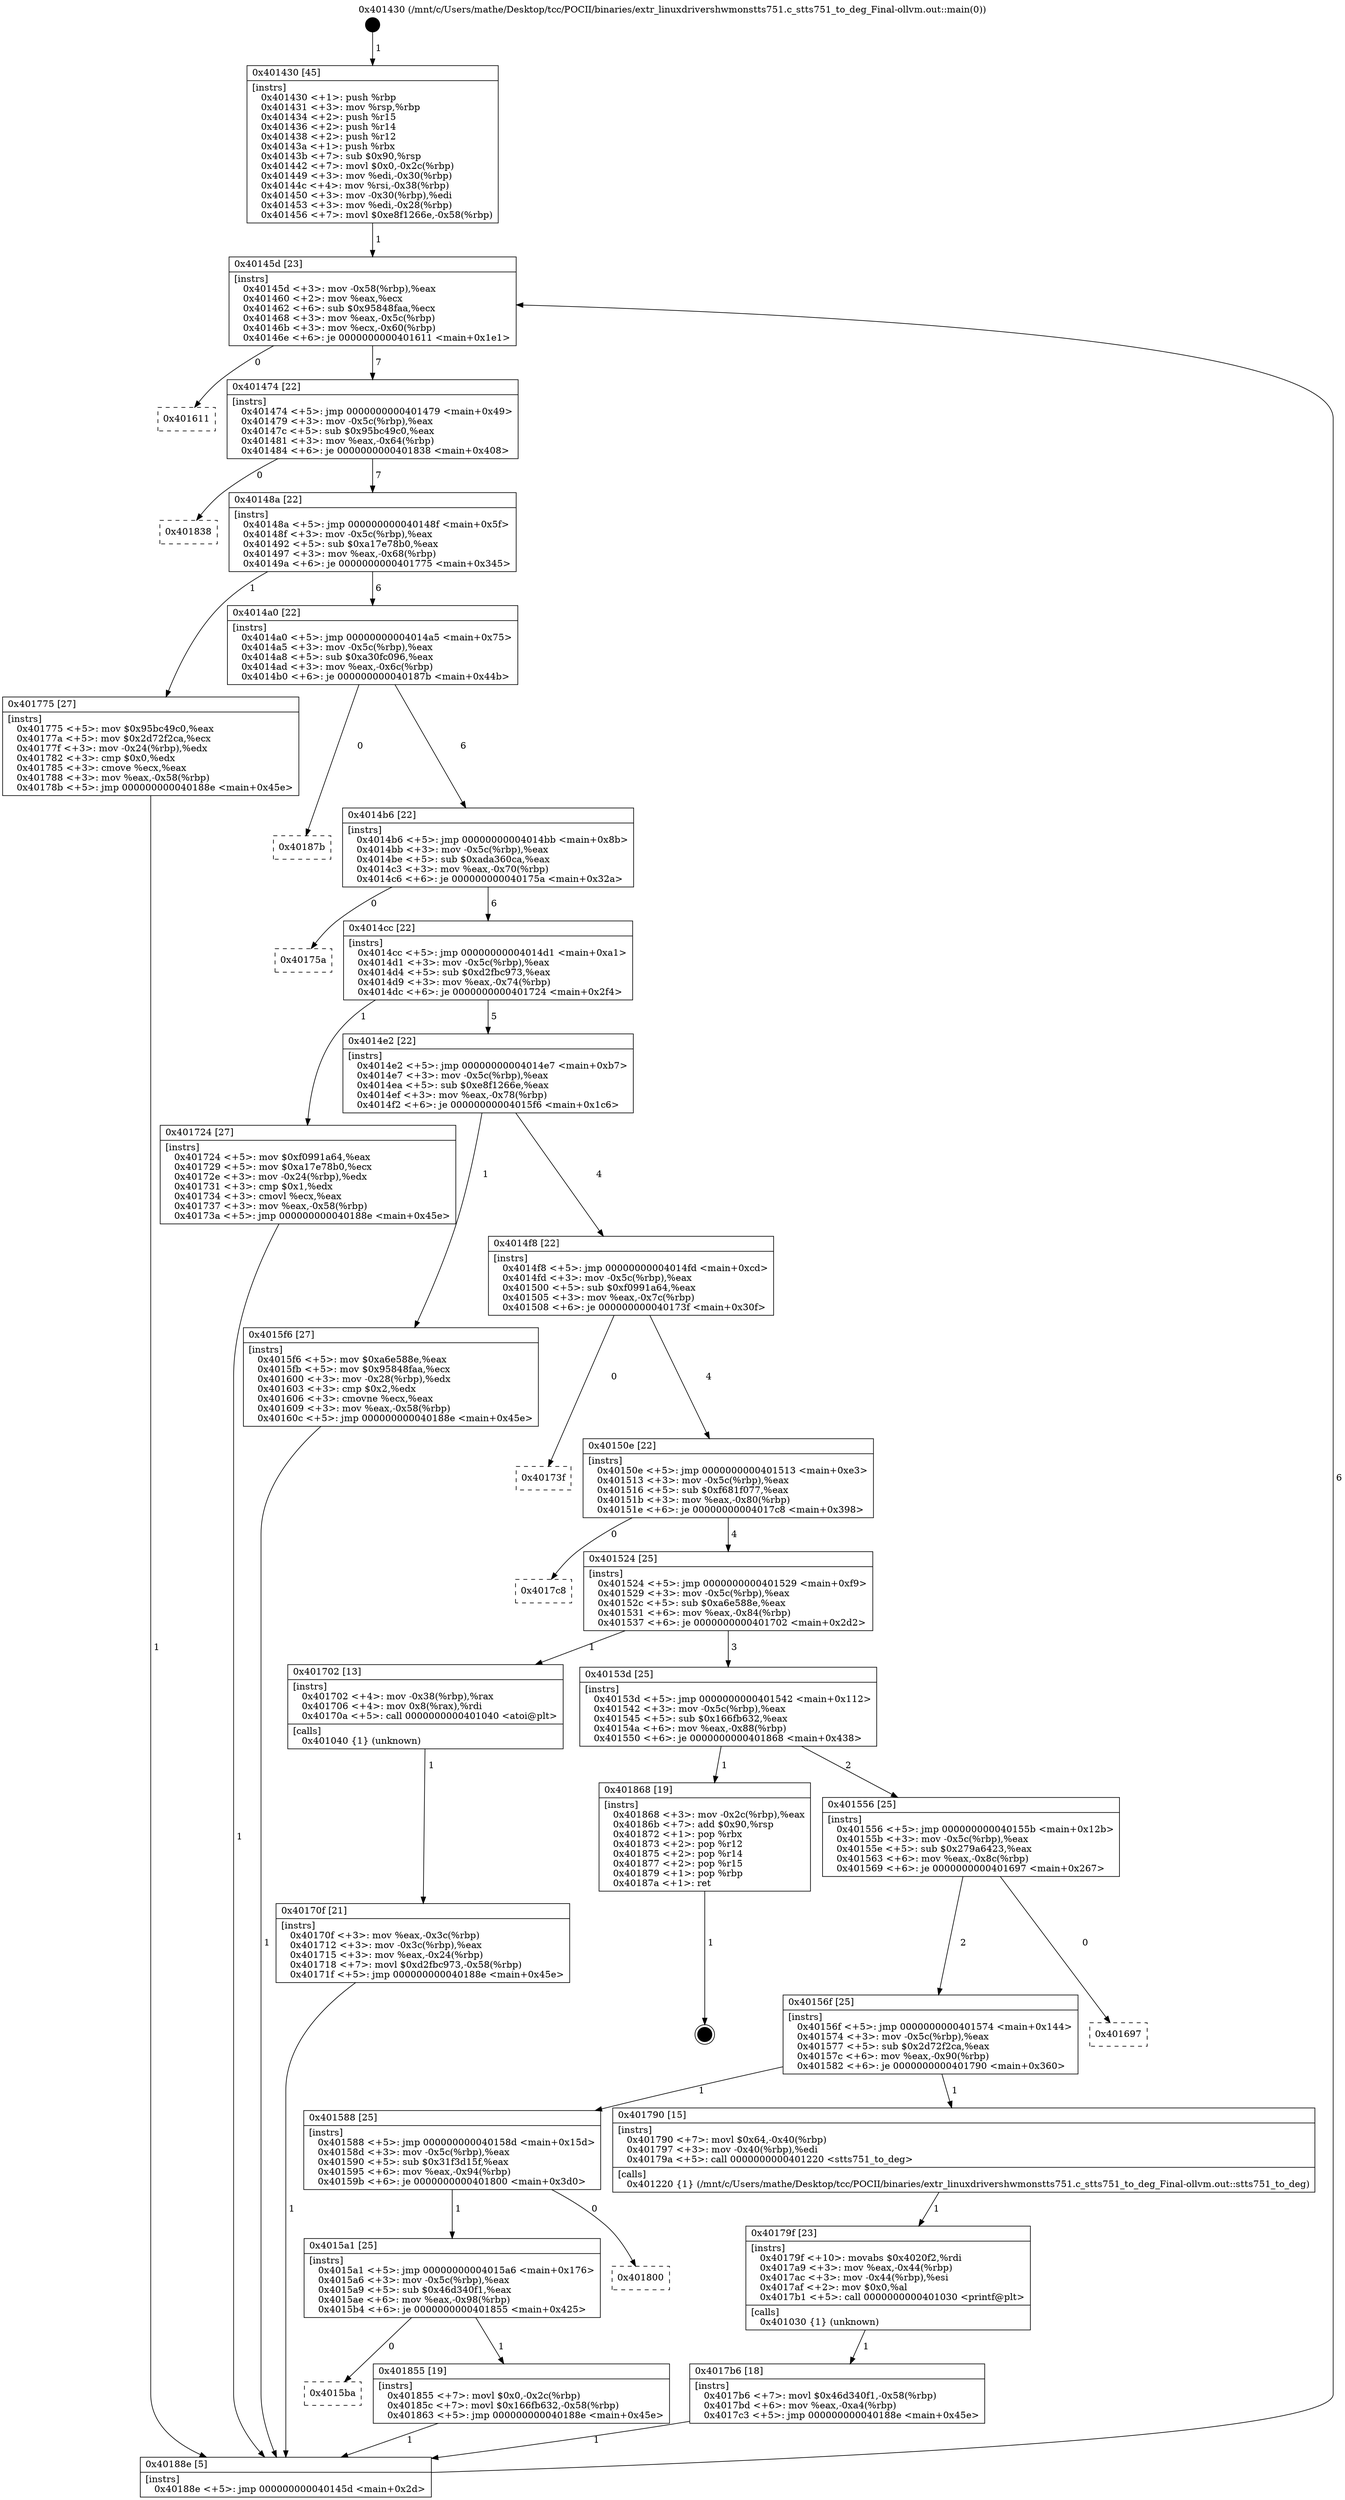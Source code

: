 digraph "0x401430" {
  label = "0x401430 (/mnt/c/Users/mathe/Desktop/tcc/POCII/binaries/extr_linuxdrivershwmonstts751.c_stts751_to_deg_Final-ollvm.out::main(0))"
  labelloc = "t"
  node[shape=record]

  Entry [label="",width=0.3,height=0.3,shape=circle,fillcolor=black,style=filled]
  "0x40145d" [label="{
     0x40145d [23]\l
     | [instrs]\l
     &nbsp;&nbsp;0x40145d \<+3\>: mov -0x58(%rbp),%eax\l
     &nbsp;&nbsp;0x401460 \<+2\>: mov %eax,%ecx\l
     &nbsp;&nbsp;0x401462 \<+6\>: sub $0x95848faa,%ecx\l
     &nbsp;&nbsp;0x401468 \<+3\>: mov %eax,-0x5c(%rbp)\l
     &nbsp;&nbsp;0x40146b \<+3\>: mov %ecx,-0x60(%rbp)\l
     &nbsp;&nbsp;0x40146e \<+6\>: je 0000000000401611 \<main+0x1e1\>\l
  }"]
  "0x401611" [label="{
     0x401611\l
  }", style=dashed]
  "0x401474" [label="{
     0x401474 [22]\l
     | [instrs]\l
     &nbsp;&nbsp;0x401474 \<+5\>: jmp 0000000000401479 \<main+0x49\>\l
     &nbsp;&nbsp;0x401479 \<+3\>: mov -0x5c(%rbp),%eax\l
     &nbsp;&nbsp;0x40147c \<+5\>: sub $0x95bc49c0,%eax\l
     &nbsp;&nbsp;0x401481 \<+3\>: mov %eax,-0x64(%rbp)\l
     &nbsp;&nbsp;0x401484 \<+6\>: je 0000000000401838 \<main+0x408\>\l
  }"]
  Exit [label="",width=0.3,height=0.3,shape=circle,fillcolor=black,style=filled,peripheries=2]
  "0x401838" [label="{
     0x401838\l
  }", style=dashed]
  "0x40148a" [label="{
     0x40148a [22]\l
     | [instrs]\l
     &nbsp;&nbsp;0x40148a \<+5\>: jmp 000000000040148f \<main+0x5f\>\l
     &nbsp;&nbsp;0x40148f \<+3\>: mov -0x5c(%rbp),%eax\l
     &nbsp;&nbsp;0x401492 \<+5\>: sub $0xa17e78b0,%eax\l
     &nbsp;&nbsp;0x401497 \<+3\>: mov %eax,-0x68(%rbp)\l
     &nbsp;&nbsp;0x40149a \<+6\>: je 0000000000401775 \<main+0x345\>\l
  }"]
  "0x4015ba" [label="{
     0x4015ba\l
  }", style=dashed]
  "0x401775" [label="{
     0x401775 [27]\l
     | [instrs]\l
     &nbsp;&nbsp;0x401775 \<+5\>: mov $0x95bc49c0,%eax\l
     &nbsp;&nbsp;0x40177a \<+5\>: mov $0x2d72f2ca,%ecx\l
     &nbsp;&nbsp;0x40177f \<+3\>: mov -0x24(%rbp),%edx\l
     &nbsp;&nbsp;0x401782 \<+3\>: cmp $0x0,%edx\l
     &nbsp;&nbsp;0x401785 \<+3\>: cmove %ecx,%eax\l
     &nbsp;&nbsp;0x401788 \<+3\>: mov %eax,-0x58(%rbp)\l
     &nbsp;&nbsp;0x40178b \<+5\>: jmp 000000000040188e \<main+0x45e\>\l
  }"]
  "0x4014a0" [label="{
     0x4014a0 [22]\l
     | [instrs]\l
     &nbsp;&nbsp;0x4014a0 \<+5\>: jmp 00000000004014a5 \<main+0x75\>\l
     &nbsp;&nbsp;0x4014a5 \<+3\>: mov -0x5c(%rbp),%eax\l
     &nbsp;&nbsp;0x4014a8 \<+5\>: sub $0xa30fc096,%eax\l
     &nbsp;&nbsp;0x4014ad \<+3\>: mov %eax,-0x6c(%rbp)\l
     &nbsp;&nbsp;0x4014b0 \<+6\>: je 000000000040187b \<main+0x44b\>\l
  }"]
  "0x401855" [label="{
     0x401855 [19]\l
     | [instrs]\l
     &nbsp;&nbsp;0x401855 \<+7\>: movl $0x0,-0x2c(%rbp)\l
     &nbsp;&nbsp;0x40185c \<+7\>: movl $0x166fb632,-0x58(%rbp)\l
     &nbsp;&nbsp;0x401863 \<+5\>: jmp 000000000040188e \<main+0x45e\>\l
  }"]
  "0x40187b" [label="{
     0x40187b\l
  }", style=dashed]
  "0x4014b6" [label="{
     0x4014b6 [22]\l
     | [instrs]\l
     &nbsp;&nbsp;0x4014b6 \<+5\>: jmp 00000000004014bb \<main+0x8b\>\l
     &nbsp;&nbsp;0x4014bb \<+3\>: mov -0x5c(%rbp),%eax\l
     &nbsp;&nbsp;0x4014be \<+5\>: sub $0xada360ca,%eax\l
     &nbsp;&nbsp;0x4014c3 \<+3\>: mov %eax,-0x70(%rbp)\l
     &nbsp;&nbsp;0x4014c6 \<+6\>: je 000000000040175a \<main+0x32a\>\l
  }"]
  "0x4015a1" [label="{
     0x4015a1 [25]\l
     | [instrs]\l
     &nbsp;&nbsp;0x4015a1 \<+5\>: jmp 00000000004015a6 \<main+0x176\>\l
     &nbsp;&nbsp;0x4015a6 \<+3\>: mov -0x5c(%rbp),%eax\l
     &nbsp;&nbsp;0x4015a9 \<+5\>: sub $0x46d340f1,%eax\l
     &nbsp;&nbsp;0x4015ae \<+6\>: mov %eax,-0x98(%rbp)\l
     &nbsp;&nbsp;0x4015b4 \<+6\>: je 0000000000401855 \<main+0x425\>\l
  }"]
  "0x40175a" [label="{
     0x40175a\l
  }", style=dashed]
  "0x4014cc" [label="{
     0x4014cc [22]\l
     | [instrs]\l
     &nbsp;&nbsp;0x4014cc \<+5\>: jmp 00000000004014d1 \<main+0xa1\>\l
     &nbsp;&nbsp;0x4014d1 \<+3\>: mov -0x5c(%rbp),%eax\l
     &nbsp;&nbsp;0x4014d4 \<+5\>: sub $0xd2fbc973,%eax\l
     &nbsp;&nbsp;0x4014d9 \<+3\>: mov %eax,-0x74(%rbp)\l
     &nbsp;&nbsp;0x4014dc \<+6\>: je 0000000000401724 \<main+0x2f4\>\l
  }"]
  "0x401800" [label="{
     0x401800\l
  }", style=dashed]
  "0x401724" [label="{
     0x401724 [27]\l
     | [instrs]\l
     &nbsp;&nbsp;0x401724 \<+5\>: mov $0xf0991a64,%eax\l
     &nbsp;&nbsp;0x401729 \<+5\>: mov $0xa17e78b0,%ecx\l
     &nbsp;&nbsp;0x40172e \<+3\>: mov -0x24(%rbp),%edx\l
     &nbsp;&nbsp;0x401731 \<+3\>: cmp $0x1,%edx\l
     &nbsp;&nbsp;0x401734 \<+3\>: cmovl %ecx,%eax\l
     &nbsp;&nbsp;0x401737 \<+3\>: mov %eax,-0x58(%rbp)\l
     &nbsp;&nbsp;0x40173a \<+5\>: jmp 000000000040188e \<main+0x45e\>\l
  }"]
  "0x4014e2" [label="{
     0x4014e2 [22]\l
     | [instrs]\l
     &nbsp;&nbsp;0x4014e2 \<+5\>: jmp 00000000004014e7 \<main+0xb7\>\l
     &nbsp;&nbsp;0x4014e7 \<+3\>: mov -0x5c(%rbp),%eax\l
     &nbsp;&nbsp;0x4014ea \<+5\>: sub $0xe8f1266e,%eax\l
     &nbsp;&nbsp;0x4014ef \<+3\>: mov %eax,-0x78(%rbp)\l
     &nbsp;&nbsp;0x4014f2 \<+6\>: je 00000000004015f6 \<main+0x1c6\>\l
  }"]
  "0x4017b6" [label="{
     0x4017b6 [18]\l
     | [instrs]\l
     &nbsp;&nbsp;0x4017b6 \<+7\>: movl $0x46d340f1,-0x58(%rbp)\l
     &nbsp;&nbsp;0x4017bd \<+6\>: mov %eax,-0xa4(%rbp)\l
     &nbsp;&nbsp;0x4017c3 \<+5\>: jmp 000000000040188e \<main+0x45e\>\l
  }"]
  "0x4015f6" [label="{
     0x4015f6 [27]\l
     | [instrs]\l
     &nbsp;&nbsp;0x4015f6 \<+5\>: mov $0xa6e588e,%eax\l
     &nbsp;&nbsp;0x4015fb \<+5\>: mov $0x95848faa,%ecx\l
     &nbsp;&nbsp;0x401600 \<+3\>: mov -0x28(%rbp),%edx\l
     &nbsp;&nbsp;0x401603 \<+3\>: cmp $0x2,%edx\l
     &nbsp;&nbsp;0x401606 \<+3\>: cmovne %ecx,%eax\l
     &nbsp;&nbsp;0x401609 \<+3\>: mov %eax,-0x58(%rbp)\l
     &nbsp;&nbsp;0x40160c \<+5\>: jmp 000000000040188e \<main+0x45e\>\l
  }"]
  "0x4014f8" [label="{
     0x4014f8 [22]\l
     | [instrs]\l
     &nbsp;&nbsp;0x4014f8 \<+5\>: jmp 00000000004014fd \<main+0xcd\>\l
     &nbsp;&nbsp;0x4014fd \<+3\>: mov -0x5c(%rbp),%eax\l
     &nbsp;&nbsp;0x401500 \<+5\>: sub $0xf0991a64,%eax\l
     &nbsp;&nbsp;0x401505 \<+3\>: mov %eax,-0x7c(%rbp)\l
     &nbsp;&nbsp;0x401508 \<+6\>: je 000000000040173f \<main+0x30f\>\l
  }"]
  "0x40188e" [label="{
     0x40188e [5]\l
     | [instrs]\l
     &nbsp;&nbsp;0x40188e \<+5\>: jmp 000000000040145d \<main+0x2d\>\l
  }"]
  "0x401430" [label="{
     0x401430 [45]\l
     | [instrs]\l
     &nbsp;&nbsp;0x401430 \<+1\>: push %rbp\l
     &nbsp;&nbsp;0x401431 \<+3\>: mov %rsp,%rbp\l
     &nbsp;&nbsp;0x401434 \<+2\>: push %r15\l
     &nbsp;&nbsp;0x401436 \<+2\>: push %r14\l
     &nbsp;&nbsp;0x401438 \<+2\>: push %r12\l
     &nbsp;&nbsp;0x40143a \<+1\>: push %rbx\l
     &nbsp;&nbsp;0x40143b \<+7\>: sub $0x90,%rsp\l
     &nbsp;&nbsp;0x401442 \<+7\>: movl $0x0,-0x2c(%rbp)\l
     &nbsp;&nbsp;0x401449 \<+3\>: mov %edi,-0x30(%rbp)\l
     &nbsp;&nbsp;0x40144c \<+4\>: mov %rsi,-0x38(%rbp)\l
     &nbsp;&nbsp;0x401450 \<+3\>: mov -0x30(%rbp),%edi\l
     &nbsp;&nbsp;0x401453 \<+3\>: mov %edi,-0x28(%rbp)\l
     &nbsp;&nbsp;0x401456 \<+7\>: movl $0xe8f1266e,-0x58(%rbp)\l
  }"]
  "0x40179f" [label="{
     0x40179f [23]\l
     | [instrs]\l
     &nbsp;&nbsp;0x40179f \<+10\>: movabs $0x4020f2,%rdi\l
     &nbsp;&nbsp;0x4017a9 \<+3\>: mov %eax,-0x44(%rbp)\l
     &nbsp;&nbsp;0x4017ac \<+3\>: mov -0x44(%rbp),%esi\l
     &nbsp;&nbsp;0x4017af \<+2\>: mov $0x0,%al\l
     &nbsp;&nbsp;0x4017b1 \<+5\>: call 0000000000401030 \<printf@plt\>\l
     | [calls]\l
     &nbsp;&nbsp;0x401030 \{1\} (unknown)\l
  }"]
  "0x40173f" [label="{
     0x40173f\l
  }", style=dashed]
  "0x40150e" [label="{
     0x40150e [22]\l
     | [instrs]\l
     &nbsp;&nbsp;0x40150e \<+5\>: jmp 0000000000401513 \<main+0xe3\>\l
     &nbsp;&nbsp;0x401513 \<+3\>: mov -0x5c(%rbp),%eax\l
     &nbsp;&nbsp;0x401516 \<+5\>: sub $0xf681f077,%eax\l
     &nbsp;&nbsp;0x40151b \<+3\>: mov %eax,-0x80(%rbp)\l
     &nbsp;&nbsp;0x40151e \<+6\>: je 00000000004017c8 \<main+0x398\>\l
  }"]
  "0x401588" [label="{
     0x401588 [25]\l
     | [instrs]\l
     &nbsp;&nbsp;0x401588 \<+5\>: jmp 000000000040158d \<main+0x15d\>\l
     &nbsp;&nbsp;0x40158d \<+3\>: mov -0x5c(%rbp),%eax\l
     &nbsp;&nbsp;0x401590 \<+5\>: sub $0x31f3d15f,%eax\l
     &nbsp;&nbsp;0x401595 \<+6\>: mov %eax,-0x94(%rbp)\l
     &nbsp;&nbsp;0x40159b \<+6\>: je 0000000000401800 \<main+0x3d0\>\l
  }"]
  "0x4017c8" [label="{
     0x4017c8\l
  }", style=dashed]
  "0x401524" [label="{
     0x401524 [25]\l
     | [instrs]\l
     &nbsp;&nbsp;0x401524 \<+5\>: jmp 0000000000401529 \<main+0xf9\>\l
     &nbsp;&nbsp;0x401529 \<+3\>: mov -0x5c(%rbp),%eax\l
     &nbsp;&nbsp;0x40152c \<+5\>: sub $0xa6e588e,%eax\l
     &nbsp;&nbsp;0x401531 \<+6\>: mov %eax,-0x84(%rbp)\l
     &nbsp;&nbsp;0x401537 \<+6\>: je 0000000000401702 \<main+0x2d2\>\l
  }"]
  "0x401790" [label="{
     0x401790 [15]\l
     | [instrs]\l
     &nbsp;&nbsp;0x401790 \<+7\>: movl $0x64,-0x40(%rbp)\l
     &nbsp;&nbsp;0x401797 \<+3\>: mov -0x40(%rbp),%edi\l
     &nbsp;&nbsp;0x40179a \<+5\>: call 0000000000401220 \<stts751_to_deg\>\l
     | [calls]\l
     &nbsp;&nbsp;0x401220 \{1\} (/mnt/c/Users/mathe/Desktop/tcc/POCII/binaries/extr_linuxdrivershwmonstts751.c_stts751_to_deg_Final-ollvm.out::stts751_to_deg)\l
  }"]
  "0x401702" [label="{
     0x401702 [13]\l
     | [instrs]\l
     &nbsp;&nbsp;0x401702 \<+4\>: mov -0x38(%rbp),%rax\l
     &nbsp;&nbsp;0x401706 \<+4\>: mov 0x8(%rax),%rdi\l
     &nbsp;&nbsp;0x40170a \<+5\>: call 0000000000401040 \<atoi@plt\>\l
     | [calls]\l
     &nbsp;&nbsp;0x401040 \{1\} (unknown)\l
  }"]
  "0x40153d" [label="{
     0x40153d [25]\l
     | [instrs]\l
     &nbsp;&nbsp;0x40153d \<+5\>: jmp 0000000000401542 \<main+0x112\>\l
     &nbsp;&nbsp;0x401542 \<+3\>: mov -0x5c(%rbp),%eax\l
     &nbsp;&nbsp;0x401545 \<+5\>: sub $0x166fb632,%eax\l
     &nbsp;&nbsp;0x40154a \<+6\>: mov %eax,-0x88(%rbp)\l
     &nbsp;&nbsp;0x401550 \<+6\>: je 0000000000401868 \<main+0x438\>\l
  }"]
  "0x40170f" [label="{
     0x40170f [21]\l
     | [instrs]\l
     &nbsp;&nbsp;0x40170f \<+3\>: mov %eax,-0x3c(%rbp)\l
     &nbsp;&nbsp;0x401712 \<+3\>: mov -0x3c(%rbp),%eax\l
     &nbsp;&nbsp;0x401715 \<+3\>: mov %eax,-0x24(%rbp)\l
     &nbsp;&nbsp;0x401718 \<+7\>: movl $0xd2fbc973,-0x58(%rbp)\l
     &nbsp;&nbsp;0x40171f \<+5\>: jmp 000000000040188e \<main+0x45e\>\l
  }"]
  "0x40156f" [label="{
     0x40156f [25]\l
     | [instrs]\l
     &nbsp;&nbsp;0x40156f \<+5\>: jmp 0000000000401574 \<main+0x144\>\l
     &nbsp;&nbsp;0x401574 \<+3\>: mov -0x5c(%rbp),%eax\l
     &nbsp;&nbsp;0x401577 \<+5\>: sub $0x2d72f2ca,%eax\l
     &nbsp;&nbsp;0x40157c \<+6\>: mov %eax,-0x90(%rbp)\l
     &nbsp;&nbsp;0x401582 \<+6\>: je 0000000000401790 \<main+0x360\>\l
  }"]
  "0x401868" [label="{
     0x401868 [19]\l
     | [instrs]\l
     &nbsp;&nbsp;0x401868 \<+3\>: mov -0x2c(%rbp),%eax\l
     &nbsp;&nbsp;0x40186b \<+7\>: add $0x90,%rsp\l
     &nbsp;&nbsp;0x401872 \<+1\>: pop %rbx\l
     &nbsp;&nbsp;0x401873 \<+2\>: pop %r12\l
     &nbsp;&nbsp;0x401875 \<+2\>: pop %r14\l
     &nbsp;&nbsp;0x401877 \<+2\>: pop %r15\l
     &nbsp;&nbsp;0x401879 \<+1\>: pop %rbp\l
     &nbsp;&nbsp;0x40187a \<+1\>: ret\l
  }"]
  "0x401556" [label="{
     0x401556 [25]\l
     | [instrs]\l
     &nbsp;&nbsp;0x401556 \<+5\>: jmp 000000000040155b \<main+0x12b\>\l
     &nbsp;&nbsp;0x40155b \<+3\>: mov -0x5c(%rbp),%eax\l
     &nbsp;&nbsp;0x40155e \<+5\>: sub $0x279a6423,%eax\l
     &nbsp;&nbsp;0x401563 \<+6\>: mov %eax,-0x8c(%rbp)\l
     &nbsp;&nbsp;0x401569 \<+6\>: je 0000000000401697 \<main+0x267\>\l
  }"]
  "0x401697" [label="{
     0x401697\l
  }", style=dashed]
  Entry -> "0x401430" [label=" 1"]
  "0x40145d" -> "0x401611" [label=" 0"]
  "0x40145d" -> "0x401474" [label=" 7"]
  "0x401868" -> Exit [label=" 1"]
  "0x401474" -> "0x401838" [label=" 0"]
  "0x401474" -> "0x40148a" [label=" 7"]
  "0x401855" -> "0x40188e" [label=" 1"]
  "0x40148a" -> "0x401775" [label=" 1"]
  "0x40148a" -> "0x4014a0" [label=" 6"]
  "0x4015a1" -> "0x4015ba" [label=" 0"]
  "0x4014a0" -> "0x40187b" [label=" 0"]
  "0x4014a0" -> "0x4014b6" [label=" 6"]
  "0x4015a1" -> "0x401855" [label=" 1"]
  "0x4014b6" -> "0x40175a" [label=" 0"]
  "0x4014b6" -> "0x4014cc" [label=" 6"]
  "0x401588" -> "0x4015a1" [label=" 1"]
  "0x4014cc" -> "0x401724" [label=" 1"]
  "0x4014cc" -> "0x4014e2" [label=" 5"]
  "0x401588" -> "0x401800" [label=" 0"]
  "0x4014e2" -> "0x4015f6" [label=" 1"]
  "0x4014e2" -> "0x4014f8" [label=" 4"]
  "0x4015f6" -> "0x40188e" [label=" 1"]
  "0x401430" -> "0x40145d" [label=" 1"]
  "0x40188e" -> "0x40145d" [label=" 6"]
  "0x4017b6" -> "0x40188e" [label=" 1"]
  "0x4014f8" -> "0x40173f" [label=" 0"]
  "0x4014f8" -> "0x40150e" [label=" 4"]
  "0x40179f" -> "0x4017b6" [label=" 1"]
  "0x40150e" -> "0x4017c8" [label=" 0"]
  "0x40150e" -> "0x401524" [label=" 4"]
  "0x401790" -> "0x40179f" [label=" 1"]
  "0x401524" -> "0x401702" [label=" 1"]
  "0x401524" -> "0x40153d" [label=" 3"]
  "0x401702" -> "0x40170f" [label=" 1"]
  "0x40170f" -> "0x40188e" [label=" 1"]
  "0x401724" -> "0x40188e" [label=" 1"]
  "0x401775" -> "0x40188e" [label=" 1"]
  "0x40156f" -> "0x401588" [label=" 1"]
  "0x40153d" -> "0x401868" [label=" 1"]
  "0x40153d" -> "0x401556" [label=" 2"]
  "0x40156f" -> "0x401790" [label=" 1"]
  "0x401556" -> "0x401697" [label=" 0"]
  "0x401556" -> "0x40156f" [label=" 2"]
}
